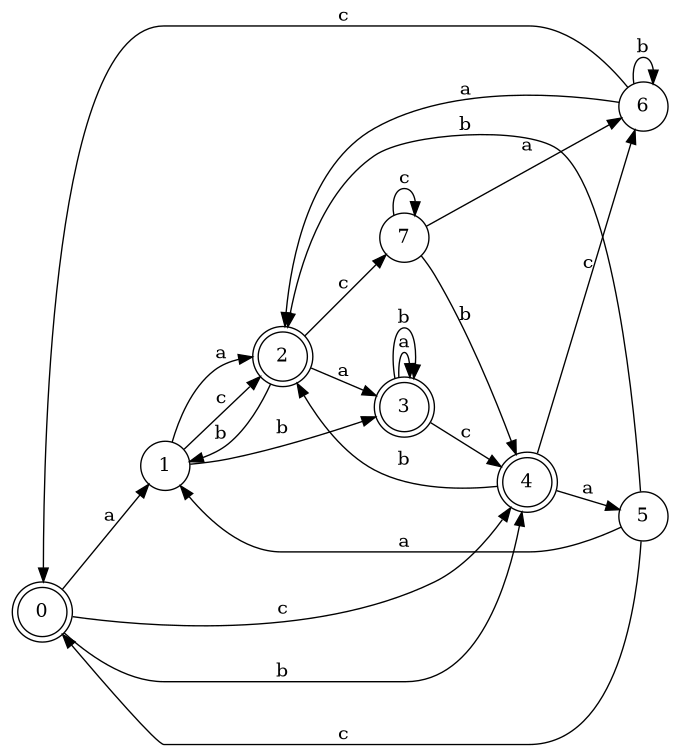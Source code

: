 digraph n7_9 {
__start0 [label="" shape="none"];

rankdir=LR;
size="8,5";

s0 [style="rounded,filled", color="black", fillcolor="white" shape="doublecircle", label="0"];
s1 [style="filled", color="black", fillcolor="white" shape="circle", label="1"];
s2 [style="rounded,filled", color="black", fillcolor="white" shape="doublecircle", label="2"];
s3 [style="rounded,filled", color="black", fillcolor="white" shape="doublecircle", label="3"];
s4 [style="rounded,filled", color="black", fillcolor="white" shape="doublecircle", label="4"];
s5 [style="filled", color="black", fillcolor="white" shape="circle", label="5"];
s6 [style="filled", color="black", fillcolor="white" shape="circle", label="6"];
s7 [style="filled", color="black", fillcolor="white" shape="circle", label="7"];
s0 -> s1 [label="a"];
s0 -> s4 [label="b"];
s0 -> s4 [label="c"];
s1 -> s2 [label="a"];
s1 -> s3 [label="b"];
s1 -> s2 [label="c"];
s2 -> s3 [label="a"];
s2 -> s1 [label="b"];
s2 -> s7 [label="c"];
s3 -> s3 [label="a"];
s3 -> s3 [label="b"];
s3 -> s4 [label="c"];
s4 -> s5 [label="a"];
s4 -> s2 [label="b"];
s4 -> s6 [label="c"];
s5 -> s1 [label="a"];
s5 -> s2 [label="b"];
s5 -> s0 [label="c"];
s6 -> s2 [label="a"];
s6 -> s6 [label="b"];
s6 -> s0 [label="c"];
s7 -> s6 [label="a"];
s7 -> s4 [label="b"];
s7 -> s7 [label="c"];

}